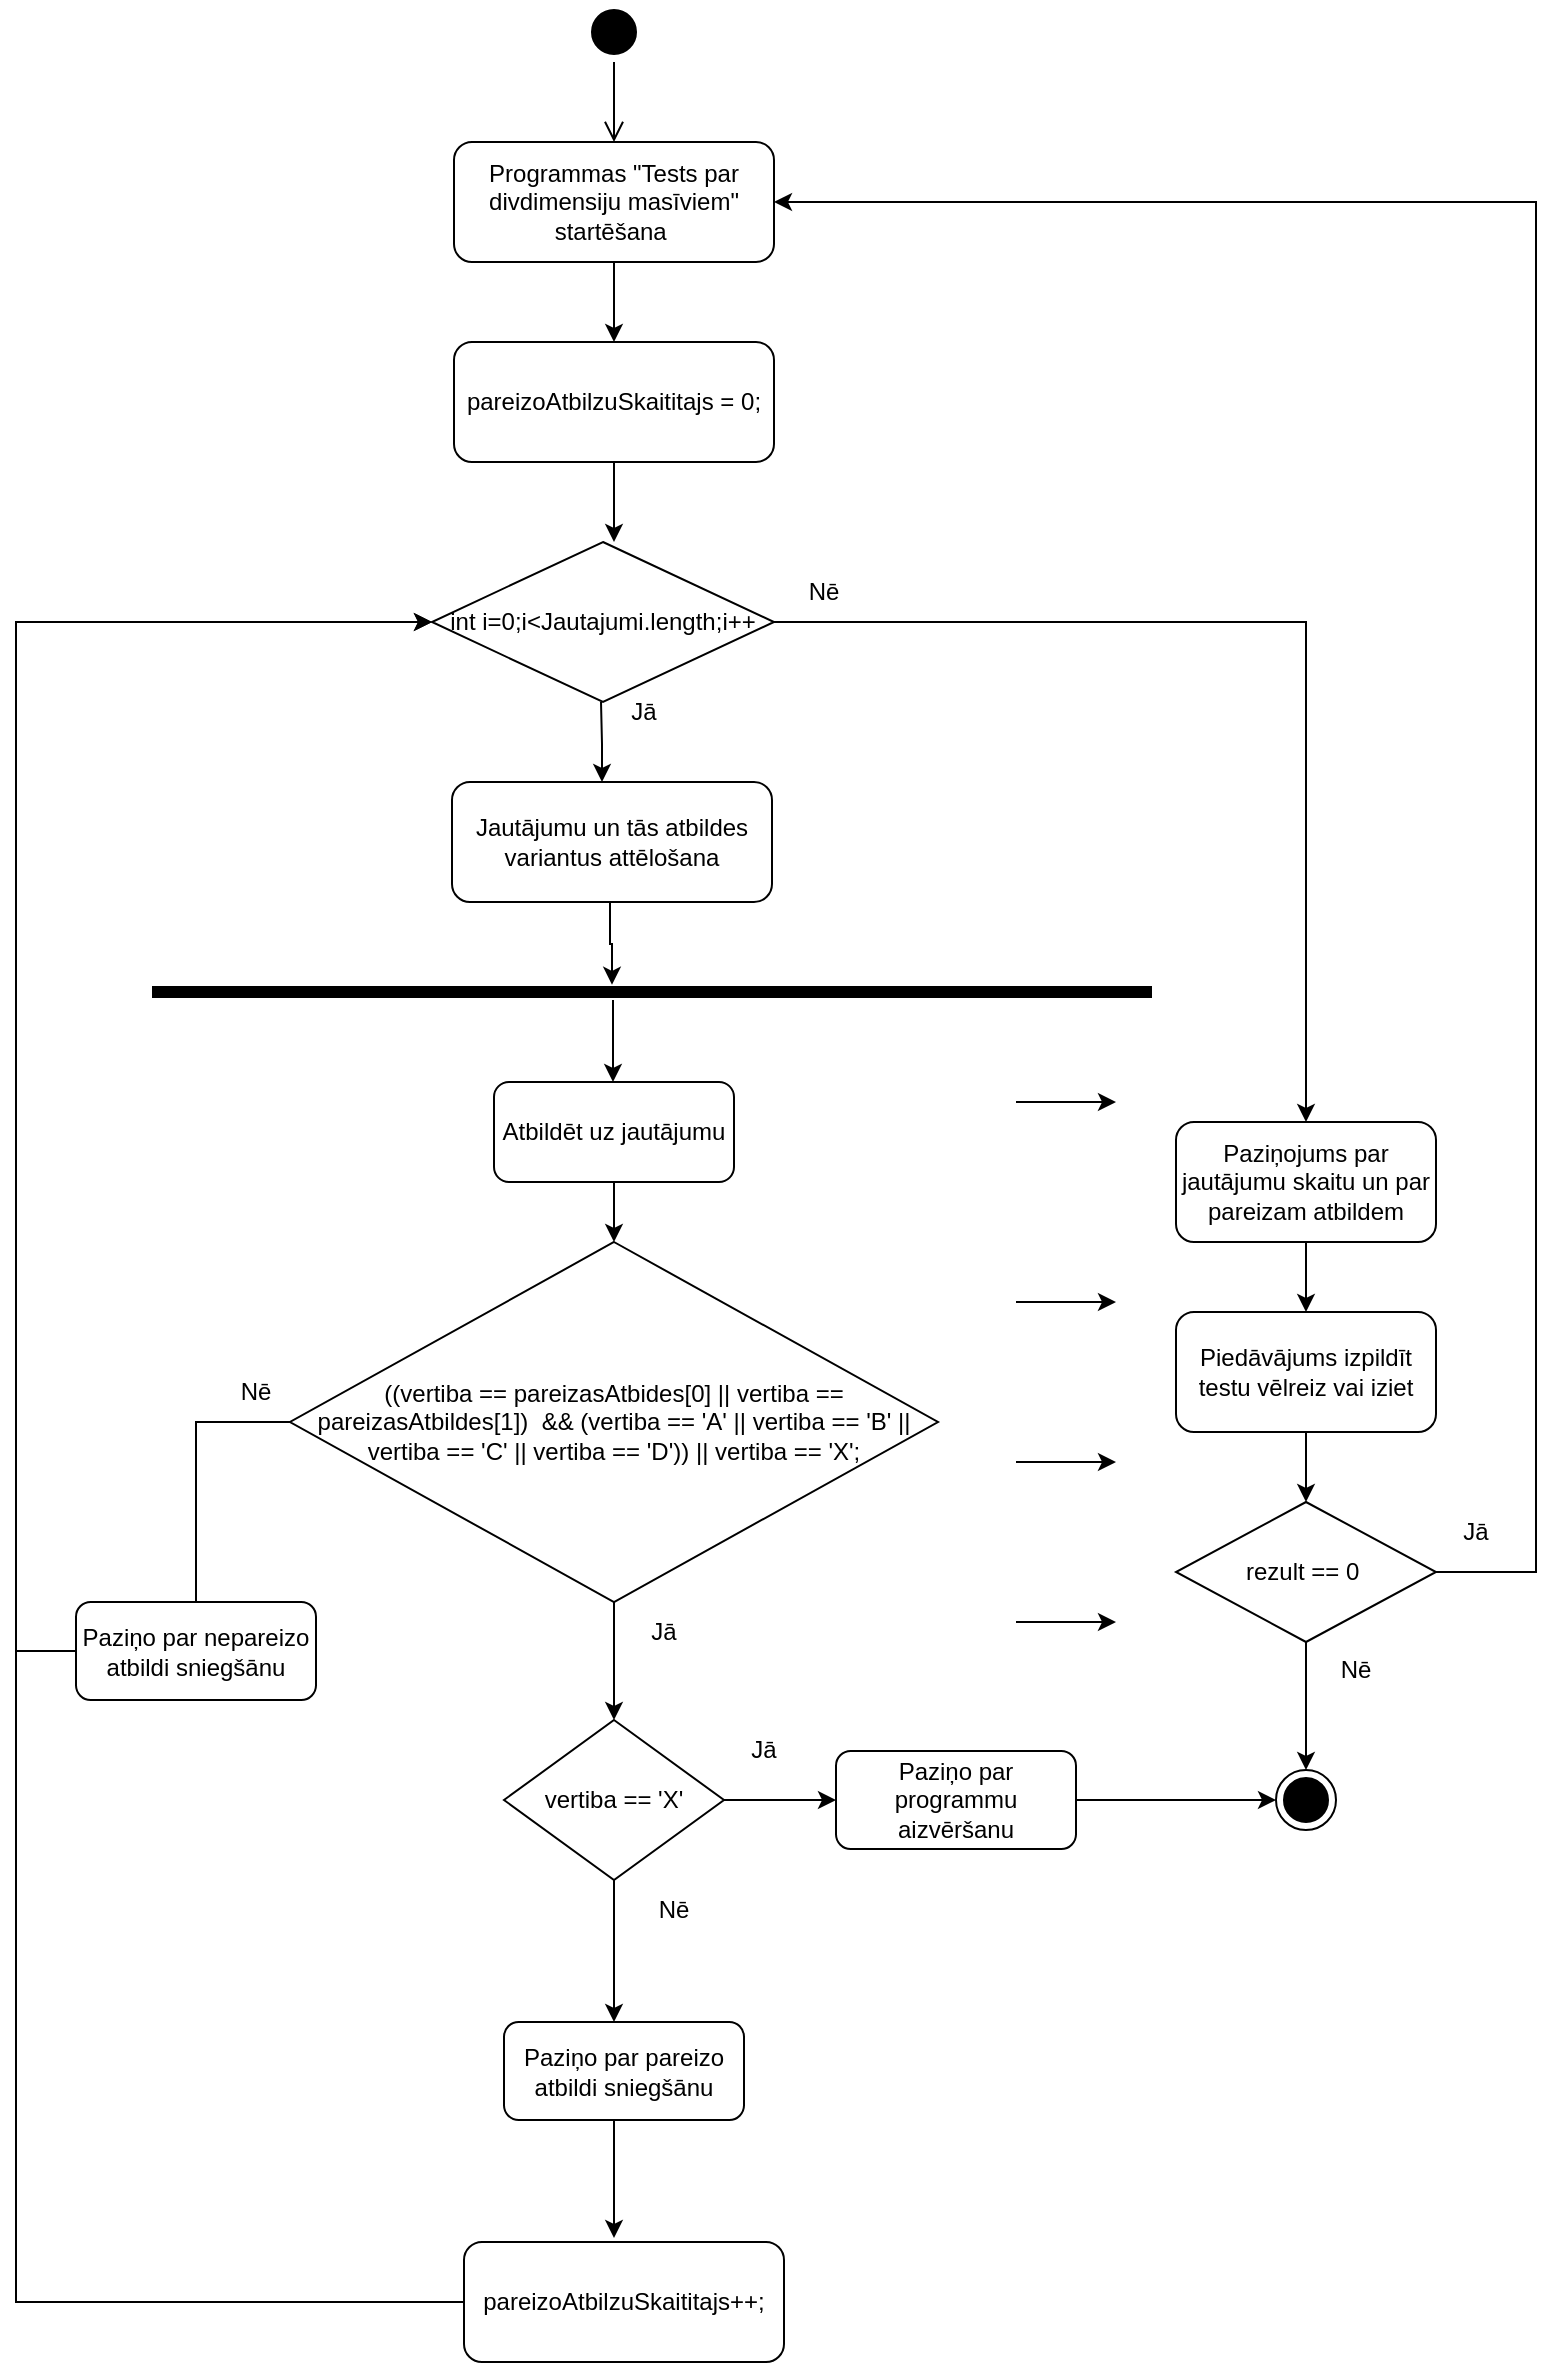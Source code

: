 <mxfile version="21.3.8" type="device">
  <diagram name="Страница 1" id="XAC2pm71bDlGUvfpnOJm">
    <mxGraphModel dx="1050" dy="1742" grid="1" gridSize="10" guides="1" tooltips="1" connect="1" arrows="1" fold="1" page="1" pageScale="1" pageWidth="827" pageHeight="1169" math="0" shadow="0">
      <root>
        <mxCell id="0" />
        <mxCell id="1" parent="0" />
        <mxCell id="gXj2H_fvEuA5iycgMWh_-1" value="" style="ellipse;html=1;shape=startState;fillColor=#000000;strokeColor=#000000;" vertex="1" parent="1">
          <mxGeometry x="294" y="-100" width="30" height="30" as="geometry" />
        </mxCell>
        <mxCell id="gXj2H_fvEuA5iycgMWh_-2" value="" style="edgeStyle=orthogonalEdgeStyle;html=1;verticalAlign=bottom;endArrow=open;endSize=8;strokeColor=#000000;rounded=0;entryX=0.5;entryY=0;entryDx=0;entryDy=0;" edge="1" source="gXj2H_fvEuA5iycgMWh_-1" parent="1" target="gXj2H_fvEuA5iycgMWh_-3">
          <mxGeometry relative="1" as="geometry">
            <mxPoint x="309" y="-10" as="targetPoint" />
          </mxGeometry>
        </mxCell>
        <mxCell id="gXj2H_fvEuA5iycgMWh_-3" value="Programmas &quot;Tests par divdimensiju masīviem&quot; startēšana&amp;nbsp;" style="rounded=1;whiteSpace=wrap;html=1;" vertex="1" parent="1">
          <mxGeometry x="229" y="-30" width="160" height="60" as="geometry" />
        </mxCell>
        <mxCell id="gXj2H_fvEuA5iycgMWh_-5" value="" style="endArrow=classic;html=1;rounded=0;exitX=0.5;exitY=1;exitDx=0;exitDy=0;" edge="1" parent="1" source="gXj2H_fvEuA5iycgMWh_-3">
          <mxGeometry width="50" height="50" relative="1" as="geometry">
            <mxPoint x="340" y="110" as="sourcePoint" />
            <mxPoint x="309" y="70" as="targetPoint" />
          </mxGeometry>
        </mxCell>
        <mxCell id="gXj2H_fvEuA5iycgMWh_-7" value="" style="shape=line;html=1;strokeWidth=6;strokeColor=#000000;" vertex="1" parent="1">
          <mxGeometry x="78" y="390" width="500" height="10" as="geometry" />
        </mxCell>
        <mxCell id="gXj2H_fvEuA5iycgMWh_-12" style="edgeStyle=orthogonalEdgeStyle;rounded=0;orthogonalLoop=1;jettySize=auto;html=1;exitX=0.5;exitY=1;exitDx=0;exitDy=0;entryX=0.462;entryY=0.14;entryDx=0;entryDy=0;entryPerimeter=0;" edge="1" parent="1">
          <mxGeometry relative="1" as="geometry">
            <mxPoint x="307" y="350" as="sourcePoint" />
            <mxPoint x="308" y="391.4" as="targetPoint" />
            <Array as="points">
              <mxPoint x="307" y="371" />
              <mxPoint x="308" y="371" />
            </Array>
          </mxGeometry>
        </mxCell>
        <mxCell id="gXj2H_fvEuA5iycgMWh_-11" value="Jautājumu un tās atbildes variantus attēlošana" style="rounded=1;whiteSpace=wrap;html=1;" vertex="1" parent="1">
          <mxGeometry x="228" y="290" width="160" height="60" as="geometry" />
        </mxCell>
        <mxCell id="gXj2H_fvEuA5iycgMWh_-16" style="edgeStyle=orthogonalEdgeStyle;rounded=0;orthogonalLoop=1;jettySize=auto;html=1;exitX=0.5;exitY=1;exitDx=0;exitDy=0;entryX=0.5;entryY=0;entryDx=0;entryDy=0;" edge="1" parent="1" source="gXj2H_fvEuA5iycgMWh_-13" target="gXj2H_fvEuA5iycgMWh_-15">
          <mxGeometry relative="1" as="geometry" />
        </mxCell>
        <mxCell id="gXj2H_fvEuA5iycgMWh_-13" value="Atbildēt uz jautājumu" style="rounded=1;whiteSpace=wrap;html=1;" vertex="1" parent="1">
          <mxGeometry x="249" y="440" width="120" height="50" as="geometry" />
        </mxCell>
        <mxCell id="gXj2H_fvEuA5iycgMWh_-14" style="edgeStyle=orthogonalEdgeStyle;rounded=0;orthogonalLoop=1;jettySize=auto;html=1;exitX=0.5;exitY=1;exitDx=0;exitDy=0;entryX=0.462;entryY=0.14;entryDx=0;entryDy=0;entryPerimeter=0;" edge="1" parent="1">
          <mxGeometry relative="1" as="geometry">
            <mxPoint x="308.5" y="399" as="sourcePoint" />
            <mxPoint x="308.5" y="440" as="targetPoint" />
          </mxGeometry>
        </mxCell>
        <mxCell id="gXj2H_fvEuA5iycgMWh_-49" style="edgeStyle=orthogonalEdgeStyle;rounded=0;orthogonalLoop=1;jettySize=auto;html=1;exitX=0.5;exitY=1;exitDx=0;exitDy=0;entryX=0.5;entryY=0;entryDx=0;entryDy=0;" edge="1" parent="1" source="gXj2H_fvEuA5iycgMWh_-15" target="gXj2H_fvEuA5iycgMWh_-30">
          <mxGeometry relative="1" as="geometry" />
        </mxCell>
        <mxCell id="gXj2H_fvEuA5iycgMWh_-57" style="edgeStyle=orthogonalEdgeStyle;rounded=0;orthogonalLoop=1;jettySize=auto;html=1;exitX=0;exitY=0.5;exitDx=0;exitDy=0;" edge="1" parent="1" source="gXj2H_fvEuA5iycgMWh_-15">
          <mxGeometry relative="1" as="geometry">
            <mxPoint x="100" y="700" as="targetPoint" />
            <Array as="points">
              <mxPoint x="100" y="610" />
              <mxPoint x="100" y="701" />
            </Array>
          </mxGeometry>
        </mxCell>
        <mxCell id="gXj2H_fvEuA5iycgMWh_-15" value="((vertiba == pareizasAtbides[0] || vertiba == pareizasAtbildes[1])&amp;nbsp; &amp;amp;&amp;amp; (vertiba == &#39;A&#39; || vertiba == &#39;B&#39; || &lt;br&gt;vertiba == &#39;C&#39; || vertiba == &#39;D&#39;)) || vertiba == &#39;X&#39;;" style="rhombus;whiteSpace=wrap;html=1;" vertex="1" parent="1">
          <mxGeometry x="147" y="520" width="324" height="180" as="geometry" />
        </mxCell>
        <mxCell id="gXj2H_fvEuA5iycgMWh_-19" value="Jā" style="text;html=1;strokeColor=none;fillColor=none;align=center;verticalAlign=middle;whiteSpace=wrap;rounded=0;" vertex="1" parent="1">
          <mxGeometry x="304" y="700" width="60" height="30" as="geometry" />
        </mxCell>
        <mxCell id="gXj2H_fvEuA5iycgMWh_-25" style="edgeStyle=orthogonalEdgeStyle;rounded=0;orthogonalLoop=1;jettySize=auto;html=1;exitX=0.5;exitY=1;exitDx=0;exitDy=0;entryX=0.5;entryY=0;entryDx=0;entryDy=0;" edge="1" parent="1" source="gXj2H_fvEuA5iycgMWh_-24">
          <mxGeometry relative="1" as="geometry">
            <mxPoint x="309" y="170" as="targetPoint" />
          </mxGeometry>
        </mxCell>
        <mxCell id="gXj2H_fvEuA5iycgMWh_-24" value="pareizoAtbilzuSkaititajs = 0;" style="rounded=1;whiteSpace=wrap;html=1;" vertex="1" parent="1">
          <mxGeometry x="229" y="70" width="160" height="60" as="geometry" />
        </mxCell>
        <mxCell id="gXj2H_fvEuA5iycgMWh_-32" style="edgeStyle=orthogonalEdgeStyle;rounded=0;orthogonalLoop=1;jettySize=auto;html=1;exitX=1;exitY=0.5;exitDx=0;exitDy=0;entryX=0;entryY=0.5;entryDx=0;entryDy=0;" edge="1" parent="1" source="gXj2H_fvEuA5iycgMWh_-30" target="gXj2H_fvEuA5iycgMWh_-34">
          <mxGeometry relative="1" as="geometry">
            <mxPoint x="210" y="790" as="targetPoint" />
          </mxGeometry>
        </mxCell>
        <mxCell id="gXj2H_fvEuA5iycgMWh_-50" style="edgeStyle=orthogonalEdgeStyle;rounded=0;orthogonalLoop=1;jettySize=auto;html=1;exitX=0.5;exitY=1;exitDx=0;exitDy=0;" edge="1" parent="1" source="gXj2H_fvEuA5iycgMWh_-30">
          <mxGeometry relative="1" as="geometry">
            <mxPoint x="309" y="910" as="targetPoint" />
          </mxGeometry>
        </mxCell>
        <mxCell id="gXj2H_fvEuA5iycgMWh_-30" value="vertiba == &#39;X&#39;" style="rhombus;whiteSpace=wrap;html=1;" vertex="1" parent="1">
          <mxGeometry x="254" y="759" width="110" height="80" as="geometry" />
        </mxCell>
        <mxCell id="gXj2H_fvEuA5iycgMWh_-33" value="Jā" style="text;html=1;strokeColor=none;fillColor=none;align=center;verticalAlign=middle;whiteSpace=wrap;rounded=0;" vertex="1" parent="1">
          <mxGeometry x="354" y="759" width="60" height="30" as="geometry" />
        </mxCell>
        <mxCell id="gXj2H_fvEuA5iycgMWh_-41" style="edgeStyle=orthogonalEdgeStyle;rounded=0;orthogonalLoop=1;jettySize=auto;html=1;exitX=1;exitY=0.5;exitDx=0;exitDy=0;entryX=0;entryY=0.5;entryDx=0;entryDy=0;" edge="1" parent="1" source="gXj2H_fvEuA5iycgMWh_-34" target="gXj2H_fvEuA5iycgMWh_-40">
          <mxGeometry relative="1" as="geometry" />
        </mxCell>
        <mxCell id="gXj2H_fvEuA5iycgMWh_-34" value="Paziņo par programmu aizvēršanu" style="rounded=1;whiteSpace=wrap;html=1;" vertex="1" parent="1">
          <mxGeometry x="420" y="774.5" width="120" height="49" as="geometry" />
        </mxCell>
        <mxCell id="gXj2H_fvEuA5iycgMWh_-64" style="edgeStyle=orthogonalEdgeStyle;rounded=0;orthogonalLoop=1;jettySize=auto;html=1;exitX=0.5;exitY=1;exitDx=0;exitDy=0;entryX=0.5;entryY=0;entryDx=0;entryDy=0;" edge="1" parent="1" source="gXj2H_fvEuA5iycgMWh_-37" target="gXj2H_fvEuA5iycgMWh_-63">
          <mxGeometry relative="1" as="geometry" />
        </mxCell>
        <mxCell id="gXj2H_fvEuA5iycgMWh_-37" value="Paziņojums par jautājumu skaitu un par pareizam atbildem" style="rounded=1;whiteSpace=wrap;html=1;" vertex="1" parent="1">
          <mxGeometry x="590" y="460" width="130" height="60" as="geometry" />
        </mxCell>
        <mxCell id="gXj2H_fvEuA5iycgMWh_-40" value="" style="ellipse;html=1;shape=endState;fillColor=#000000;strokeColor=#000000;" vertex="1" parent="1">
          <mxGeometry x="640" y="784" width="30" height="30" as="geometry" />
        </mxCell>
        <mxCell id="gXj2H_fvEuA5iycgMWh_-43" value="" style="endArrow=classic;html=1;rounded=0;" edge="1" parent="1">
          <mxGeometry width="50" height="50" relative="1" as="geometry">
            <mxPoint x="510" y="450" as="sourcePoint" />
            <mxPoint x="560" y="450" as="targetPoint" />
          </mxGeometry>
        </mxCell>
        <mxCell id="gXj2H_fvEuA5iycgMWh_-45" value="" style="endArrow=classic;html=1;rounded=0;" edge="1" parent="1">
          <mxGeometry width="50" height="50" relative="1" as="geometry">
            <mxPoint x="510" y="550" as="sourcePoint" />
            <mxPoint x="560" y="550" as="targetPoint" />
          </mxGeometry>
        </mxCell>
        <mxCell id="gXj2H_fvEuA5iycgMWh_-46" value="" style="endArrow=classic;html=1;rounded=0;" edge="1" parent="1">
          <mxGeometry width="50" height="50" relative="1" as="geometry">
            <mxPoint x="510" y="630" as="sourcePoint" />
            <mxPoint x="560" y="630" as="targetPoint" />
          </mxGeometry>
        </mxCell>
        <mxCell id="gXj2H_fvEuA5iycgMWh_-47" value="" style="endArrow=classic;html=1;rounded=0;" edge="1" parent="1">
          <mxGeometry width="50" height="50" relative="1" as="geometry">
            <mxPoint x="510" y="710" as="sourcePoint" />
            <mxPoint x="560" y="710" as="targetPoint" />
          </mxGeometry>
        </mxCell>
        <mxCell id="gXj2H_fvEuA5iycgMWh_-51" value="Nē" style="text;html=1;strokeColor=none;fillColor=none;align=center;verticalAlign=middle;whiteSpace=wrap;rounded=0;" vertex="1" parent="1">
          <mxGeometry x="309" y="839" width="60" height="30" as="geometry" />
        </mxCell>
        <mxCell id="gXj2H_fvEuA5iycgMWh_-52" value="Paziņo par pareizo atbildi sniegšānu" style="rounded=1;whiteSpace=wrap;html=1;" vertex="1" parent="1">
          <mxGeometry x="254" y="910" width="120" height="49" as="geometry" />
        </mxCell>
        <mxCell id="gXj2H_fvEuA5iycgMWh_-53" style="edgeStyle=orthogonalEdgeStyle;rounded=0;orthogonalLoop=1;jettySize=auto;html=1;exitX=0.5;exitY=1;exitDx=0;exitDy=0;entryX=0.5;entryY=0;entryDx=0;entryDy=0;" edge="1" parent="1">
          <mxGeometry relative="1" as="geometry">
            <mxPoint x="309" y="959" as="sourcePoint" />
            <mxPoint x="309" y="1018" as="targetPoint" />
          </mxGeometry>
        </mxCell>
        <mxCell id="gXj2H_fvEuA5iycgMWh_-56" style="edgeStyle=orthogonalEdgeStyle;rounded=0;orthogonalLoop=1;jettySize=auto;html=1;exitX=0;exitY=0.5;exitDx=0;exitDy=0;entryX=0;entryY=0.5;entryDx=0;entryDy=0;" edge="1" parent="1" source="gXj2H_fvEuA5iycgMWh_-55" target="gXj2H_fvEuA5iycgMWh_-72">
          <mxGeometry relative="1" as="geometry">
            <Array as="points">
              <mxPoint x="10" y="1050" />
              <mxPoint x="10" y="210" />
            </Array>
          </mxGeometry>
        </mxCell>
        <mxCell id="gXj2H_fvEuA5iycgMWh_-55" value="pareizoAtbilzuSkaititajs++;" style="rounded=1;whiteSpace=wrap;html=1;" vertex="1" parent="1">
          <mxGeometry x="234" y="1020" width="160" height="60" as="geometry" />
        </mxCell>
        <mxCell id="gXj2H_fvEuA5iycgMWh_-58" value="Nē" style="text;html=1;strokeColor=none;fillColor=none;align=center;verticalAlign=middle;whiteSpace=wrap;rounded=0;" vertex="1" parent="1">
          <mxGeometry x="100" y="580" width="60" height="30" as="geometry" />
        </mxCell>
        <mxCell id="gXj2H_fvEuA5iycgMWh_-60" style="edgeStyle=orthogonalEdgeStyle;rounded=0;orthogonalLoop=1;jettySize=auto;html=1;exitX=0;exitY=0.5;exitDx=0;exitDy=0;entryX=0;entryY=0.5;entryDx=0;entryDy=0;" edge="1" parent="1" source="gXj2H_fvEuA5iycgMWh_-59" target="gXj2H_fvEuA5iycgMWh_-72">
          <mxGeometry relative="1" as="geometry">
            <Array as="points">
              <mxPoint x="10" y="725" />
              <mxPoint x="10" y="210" />
            </Array>
          </mxGeometry>
        </mxCell>
        <mxCell id="gXj2H_fvEuA5iycgMWh_-59" value="Paziņo par nepareizo atbildi sniegšānu" style="rounded=1;whiteSpace=wrap;html=1;" vertex="1" parent="1">
          <mxGeometry x="40" y="700" width="120" height="49" as="geometry" />
        </mxCell>
        <mxCell id="gXj2H_fvEuA5iycgMWh_-62" style="edgeStyle=orthogonalEdgeStyle;rounded=0;orthogonalLoop=1;jettySize=auto;html=1;exitX=1;exitY=0.5;exitDx=0;exitDy=0;entryX=1;entryY=0.5;entryDx=0;entryDy=0;" edge="1" parent="1" source="gXj2H_fvEuA5iycgMWh_-61" target="gXj2H_fvEuA5iycgMWh_-3">
          <mxGeometry relative="1" as="geometry">
            <Array as="points">
              <mxPoint x="770" y="685" />
              <mxPoint x="770" />
            </Array>
          </mxGeometry>
        </mxCell>
        <mxCell id="gXj2H_fvEuA5iycgMWh_-68" style="edgeStyle=orthogonalEdgeStyle;rounded=0;orthogonalLoop=1;jettySize=auto;html=1;exitX=0.5;exitY=1;exitDx=0;exitDy=0;entryX=0.5;entryY=0;entryDx=0;entryDy=0;" edge="1" parent="1" source="gXj2H_fvEuA5iycgMWh_-61" target="gXj2H_fvEuA5iycgMWh_-40">
          <mxGeometry relative="1" as="geometry" />
        </mxCell>
        <mxCell id="gXj2H_fvEuA5iycgMWh_-61" value="rezult == 0&amp;nbsp;" style="rhombus;whiteSpace=wrap;html=1;" vertex="1" parent="1">
          <mxGeometry x="590" y="650" width="130" height="70" as="geometry" />
        </mxCell>
        <mxCell id="gXj2H_fvEuA5iycgMWh_-65" style="edgeStyle=orthogonalEdgeStyle;rounded=0;orthogonalLoop=1;jettySize=auto;html=1;exitX=0.5;exitY=1;exitDx=0;exitDy=0;entryX=0.5;entryY=0;entryDx=0;entryDy=0;" edge="1" parent="1" source="gXj2H_fvEuA5iycgMWh_-63" target="gXj2H_fvEuA5iycgMWh_-61">
          <mxGeometry relative="1" as="geometry" />
        </mxCell>
        <mxCell id="gXj2H_fvEuA5iycgMWh_-63" value="Piedāvājums izpildīt testu vēlreiz vai iziet" style="rounded=1;whiteSpace=wrap;html=1;" vertex="1" parent="1">
          <mxGeometry x="590" y="555" width="130" height="60" as="geometry" />
        </mxCell>
        <mxCell id="gXj2H_fvEuA5iycgMWh_-66" value="Jā" style="text;html=1;strokeColor=none;fillColor=none;align=center;verticalAlign=middle;whiteSpace=wrap;rounded=0;" vertex="1" parent="1">
          <mxGeometry x="710" y="650" width="60" height="30" as="geometry" />
        </mxCell>
        <mxCell id="gXj2H_fvEuA5iycgMWh_-67" value="Nē" style="text;html=1;strokeColor=none;fillColor=none;align=center;verticalAlign=middle;whiteSpace=wrap;rounded=0;" vertex="1" parent="1">
          <mxGeometry x="650" y="719" width="60" height="30" as="geometry" />
        </mxCell>
        <mxCell id="gXj2H_fvEuA5iycgMWh_-74" style="edgeStyle=orthogonalEdgeStyle;rounded=0;orthogonalLoop=1;jettySize=auto;html=1;exitX=0.5;exitY=1;exitDx=0;exitDy=0;entryX=0.5;entryY=0;entryDx=0;entryDy=0;" edge="1" parent="1">
          <mxGeometry relative="1" as="geometry">
            <mxPoint x="302.5" y="250" as="sourcePoint" />
            <mxPoint x="303" y="290" as="targetPoint" />
          </mxGeometry>
        </mxCell>
        <mxCell id="gXj2H_fvEuA5iycgMWh_-76" style="edgeStyle=orthogonalEdgeStyle;rounded=0;orthogonalLoop=1;jettySize=auto;html=1;exitX=1;exitY=0.5;exitDx=0;exitDy=0;" edge="1" parent="1" source="gXj2H_fvEuA5iycgMWh_-72" target="gXj2H_fvEuA5iycgMWh_-37">
          <mxGeometry relative="1" as="geometry" />
        </mxCell>
        <mxCell id="gXj2H_fvEuA5iycgMWh_-72" value="int i=0;i&amp;lt;Jautajumi.length;i++" style="rhombus;whiteSpace=wrap;html=1;" vertex="1" parent="1">
          <mxGeometry x="218" y="170" width="171" height="80" as="geometry" />
        </mxCell>
        <mxCell id="gXj2H_fvEuA5iycgMWh_-75" value="Jā" style="text;html=1;strokeColor=none;fillColor=none;align=center;verticalAlign=middle;whiteSpace=wrap;rounded=0;" vertex="1" parent="1">
          <mxGeometry x="294" y="240" width="60" height="30" as="geometry" />
        </mxCell>
        <mxCell id="gXj2H_fvEuA5iycgMWh_-77" value="Nē" style="text;html=1;strokeColor=none;fillColor=none;align=center;verticalAlign=middle;whiteSpace=wrap;rounded=0;" vertex="1" parent="1">
          <mxGeometry x="384" y="180" width="60" height="30" as="geometry" />
        </mxCell>
      </root>
    </mxGraphModel>
  </diagram>
</mxfile>
